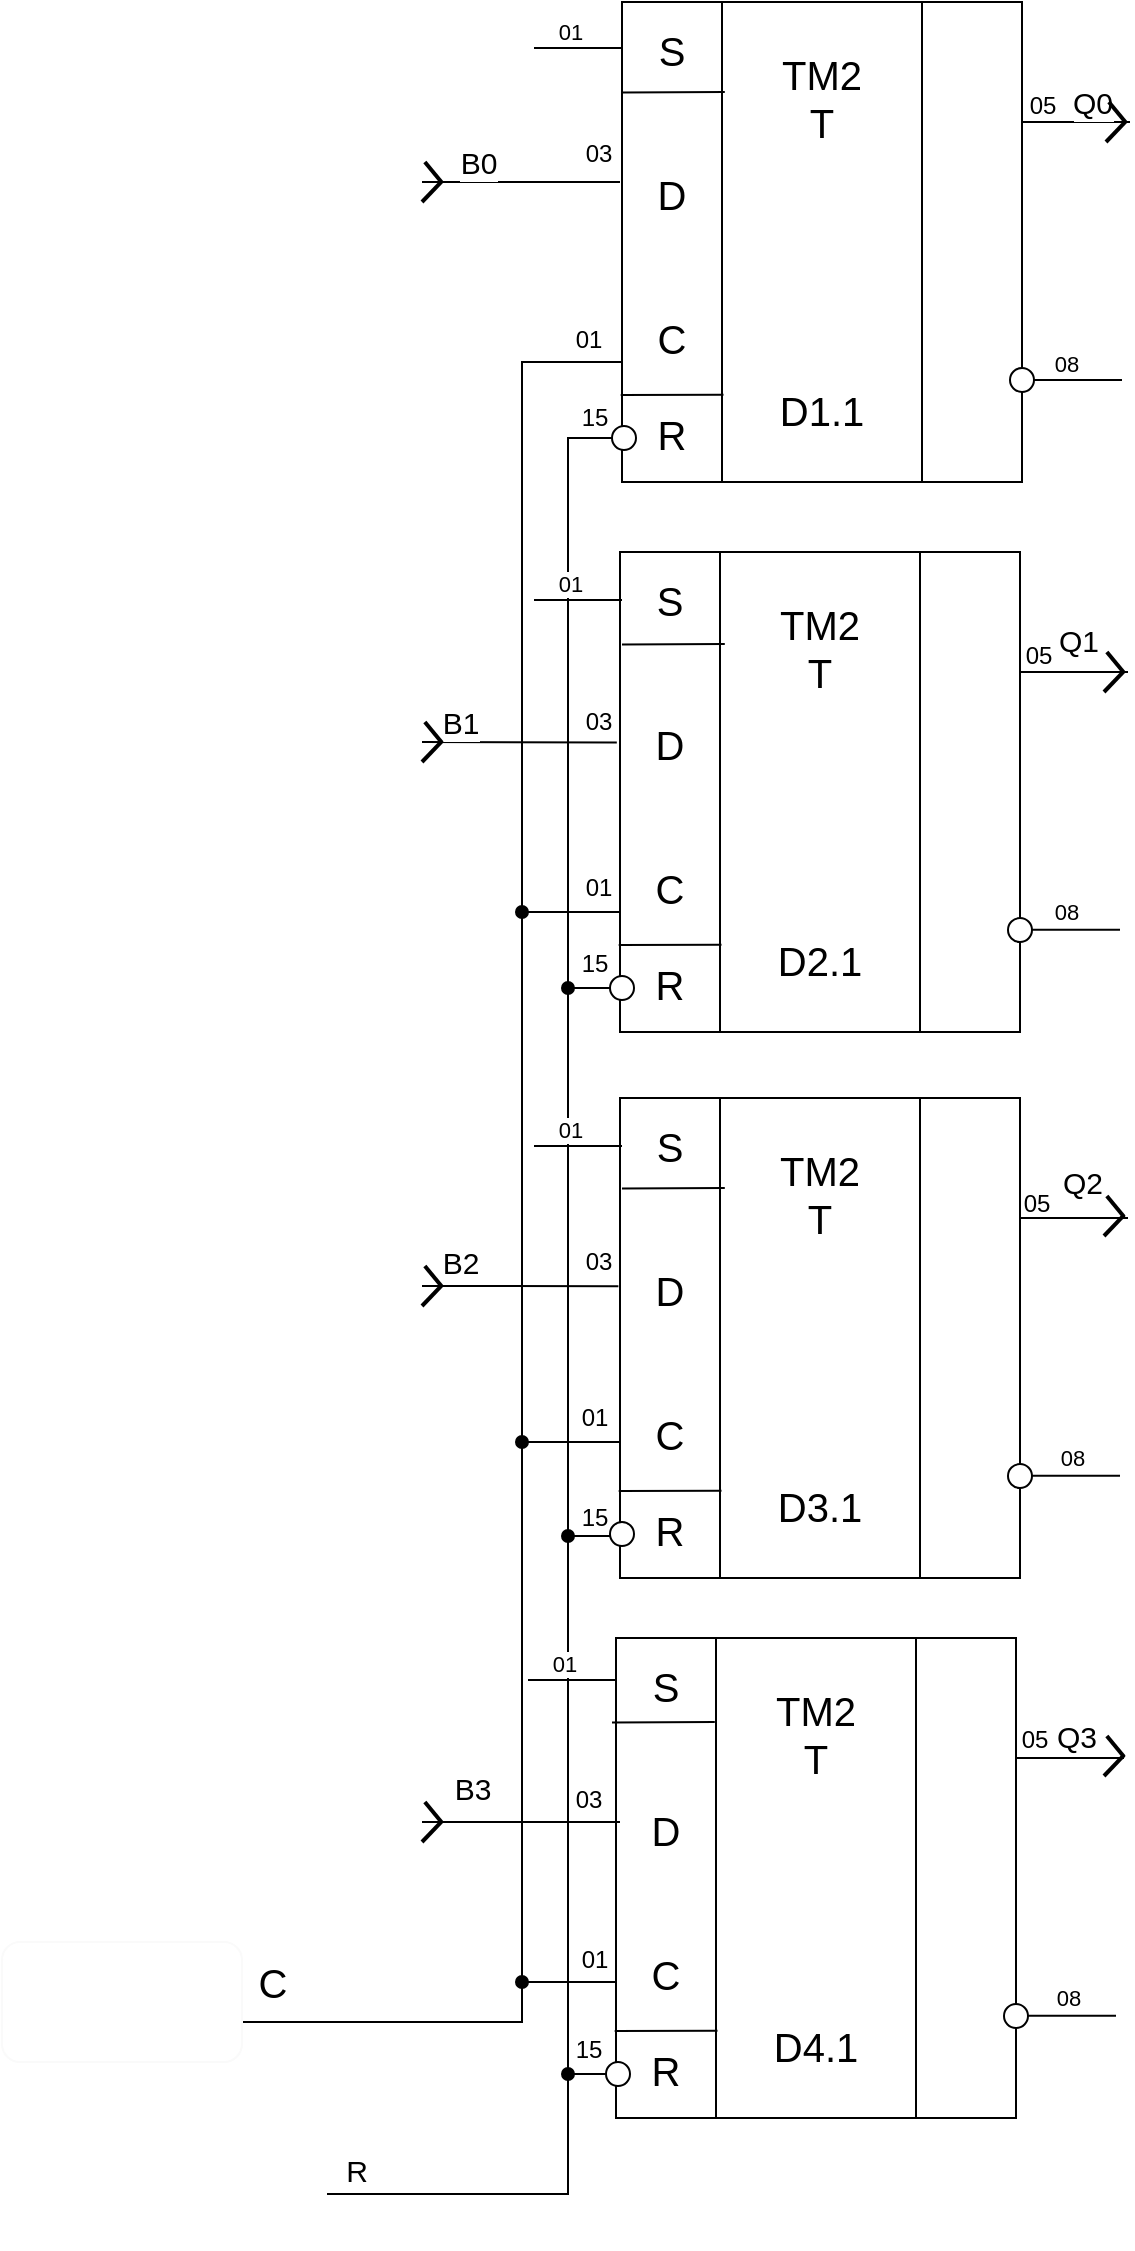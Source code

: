 <mxfile version="14.7.3" type="device"><diagram id="bVEpeZsiaP_X1Ma1_0GP" name="Page-1"><mxGraphModel dx="1420" dy="329" grid="0" gridSize="10" guides="1" tooltips="1" connect="1" arrows="1" fold="1" page="1" pageScale="1" pageWidth="827" pageHeight="1169" math="0" shadow="0"><root><mxCell id="0"/><mxCell id="1" parent="0"/><mxCell id="5Aa9Byn-XIx-LJZcu37T-8" value="" style="group" parent="1" vertex="1" connectable="0"><mxGeometry x="235" y="120" width="259" height="240" as="geometry"/></mxCell><mxCell id="5Aa9Byn-XIx-LJZcu37T-1" value="&lt;font style=&quot;font-size: 20px&quot;&gt;TM2&lt;br&gt;T&lt;br&gt;&lt;br&gt;&lt;br&gt;&lt;br&gt;&lt;br&gt;&lt;br&gt;D1.1&lt;br&gt;&lt;/font&gt;" style="rounded=0;whiteSpace=wrap;html=1;" parent="5Aa9Byn-XIx-LJZcu37T-8" vertex="1"><mxGeometry x="5" width="200" height="240" as="geometry"/></mxCell><mxCell id="5Aa9Byn-XIx-LJZcu37T-2" value="&lt;font style=&quot;font-size: 20px&quot;&gt;S&lt;br&gt;&lt;br&gt;&lt;br&gt;D&lt;br&gt;&lt;br&gt;&lt;br&gt;C&lt;br&gt;&lt;br&gt;R&lt;/font&gt;" style="rounded=0;whiteSpace=wrap;html=1;" parent="5Aa9Byn-XIx-LJZcu37T-8" vertex="1"><mxGeometry x="5" width="50" height="240" as="geometry"/></mxCell><mxCell id="5Aa9Byn-XIx-LJZcu37T-3" value="" style="rounded=0;whiteSpace=wrap;html=1;" parent="5Aa9Byn-XIx-LJZcu37T-8" vertex="1"><mxGeometry x="155" width="50" height="240" as="geometry"/></mxCell><mxCell id="5Aa9Byn-XIx-LJZcu37T-4" value="" style="ellipse;whiteSpace=wrap;html=1;" parent="5Aa9Byn-XIx-LJZcu37T-8" vertex="1"><mxGeometry x="199" y="183" width="12" height="12" as="geometry"/></mxCell><mxCell id="5Aa9Byn-XIx-LJZcu37T-5" value="" style="endArrow=none;html=1;exitX=1;exitY=0.25;exitDx=0;exitDy=0;" parent="5Aa9Byn-XIx-LJZcu37T-8" source="5Aa9Byn-XIx-LJZcu37T-3" edge="1"><mxGeometry width="50" height="50" relative="1" as="geometry"><mxPoint x="126" y="138" as="sourcePoint"/><mxPoint x="259" y="60" as="targetPoint"/></mxGeometry></mxCell><mxCell id="5Aa9Byn-XIx-LJZcu37T-44" value="&lt;font style=&quot;font-size: 15px&quot;&gt;Q0&lt;/font&gt;" style="edgeLabel;html=1;align=center;verticalAlign=middle;resizable=0;points=[];" parent="5Aa9Byn-XIx-LJZcu37T-5" vertex="1" connectable="0"><mxGeometry x="0.274" relative="1" as="geometry"><mxPoint y="-10" as="offset"/></mxGeometry></mxCell><mxCell id="5Aa9Byn-XIx-LJZcu37T-6" value="" style="endArrow=none;html=1;exitX=-0.013;exitY=0.819;exitDx=0;exitDy=0;exitPerimeter=0;entryX=1.015;entryY=0.818;entryDx=0;entryDy=0;entryPerimeter=0;" parent="5Aa9Byn-XIx-LJZcu37T-8" source="5Aa9Byn-XIx-LJZcu37T-2" target="5Aa9Byn-XIx-LJZcu37T-2" edge="1"><mxGeometry width="50" height="50" relative="1" as="geometry"><mxPoint x="127" y="139" as="sourcePoint"/><mxPoint x="177" y="89" as="targetPoint"/></mxGeometry></mxCell><mxCell id="5Aa9Byn-XIx-LJZcu37T-7" value="" style="ellipse;whiteSpace=wrap;html=1;" parent="5Aa9Byn-XIx-LJZcu37T-8" vertex="1"><mxGeometry y="212" width="12" height="12" as="geometry"/></mxCell><mxCell id="5Aa9Byn-XIx-LJZcu37T-84" value="05" style="text;html=1;align=center;verticalAlign=middle;resizable=0;points=[];autosize=1;strokeColor=none;" parent="5Aa9Byn-XIx-LJZcu37T-8" vertex="1"><mxGeometry x="203" y="43" width="24" height="18" as="geometry"/></mxCell><mxCell id="5Aa9Byn-XIx-LJZcu37T-9" value="" style="group" parent="1" vertex="1" connectable="0"><mxGeometry x="234" y="395" width="259" height="240" as="geometry"/></mxCell><mxCell id="5Aa9Byn-XIx-LJZcu37T-10" value="&lt;font style=&quot;font-size: 20px&quot;&gt;TM2&lt;br&gt;T&lt;br&gt;&lt;br&gt;&lt;br&gt;&lt;br&gt;&lt;br&gt;&lt;br&gt;D2.1&lt;br&gt;&lt;/font&gt;" style="rounded=0;whiteSpace=wrap;html=1;" parent="5Aa9Byn-XIx-LJZcu37T-9" vertex="1"><mxGeometry x="5" width="200" height="240" as="geometry"/></mxCell><mxCell id="5Aa9Byn-XIx-LJZcu37T-11" value="&lt;font style=&quot;font-size: 20px&quot;&gt;S&lt;br&gt;&lt;br&gt;&lt;br&gt;D&lt;br&gt;&lt;br&gt;&lt;br&gt;C&lt;br&gt;&lt;br&gt;R&lt;/font&gt;" style="rounded=0;whiteSpace=wrap;html=1;" parent="5Aa9Byn-XIx-LJZcu37T-9" vertex="1"><mxGeometry x="5" width="50" height="240" as="geometry"/></mxCell><mxCell id="5Aa9Byn-XIx-LJZcu37T-12" value="" style="rounded=0;whiteSpace=wrap;html=1;" parent="5Aa9Byn-XIx-LJZcu37T-9" vertex="1"><mxGeometry x="155" width="50" height="240" as="geometry"/></mxCell><mxCell id="5Aa9Byn-XIx-LJZcu37T-13" value="" style="ellipse;whiteSpace=wrap;html=1;" parent="5Aa9Byn-XIx-LJZcu37T-9" vertex="1"><mxGeometry x="199" y="183" width="12" height="12" as="geometry"/></mxCell><mxCell id="5Aa9Byn-XIx-LJZcu37T-14" value="" style="endArrow=none;html=1;exitX=1;exitY=0.25;exitDx=0;exitDy=0;" parent="5Aa9Byn-XIx-LJZcu37T-9" source="5Aa9Byn-XIx-LJZcu37T-12" edge="1"><mxGeometry width="50" height="50" relative="1" as="geometry"><mxPoint x="126" y="138" as="sourcePoint"/><mxPoint x="259" y="60" as="targetPoint"/></mxGeometry></mxCell><mxCell id="5Aa9Byn-XIx-LJZcu37T-15" value="" style="endArrow=none;html=1;exitX=-0.013;exitY=0.819;exitDx=0;exitDy=0;exitPerimeter=0;entryX=1.015;entryY=0.818;entryDx=0;entryDy=0;entryPerimeter=0;" parent="5Aa9Byn-XIx-LJZcu37T-9" source="5Aa9Byn-XIx-LJZcu37T-11" target="5Aa9Byn-XIx-LJZcu37T-11" edge="1"><mxGeometry width="50" height="50" relative="1" as="geometry"><mxPoint x="127" y="139" as="sourcePoint"/><mxPoint x="177" y="89" as="targetPoint"/></mxGeometry></mxCell><mxCell id="5Aa9Byn-XIx-LJZcu37T-16" value="" style="ellipse;whiteSpace=wrap;html=1;" parent="5Aa9Byn-XIx-LJZcu37T-9" vertex="1"><mxGeometry y="212" width="12" height="12" as="geometry"/></mxCell><mxCell id="5Aa9Byn-XIx-LJZcu37T-41" value="" style="endArrow=none;html=1;exitX=1;exitY=0.5;exitDx=0;exitDy=0;" parent="5Aa9Byn-XIx-LJZcu37T-9" edge="1"><mxGeometry width="50" height="50" relative="1" as="geometry"><mxPoint x="211.0" y="188.88" as="sourcePoint"/><mxPoint x="255" y="188.88" as="targetPoint"/></mxGeometry></mxCell><mxCell id="JxNqtLJfRkIK1L_P9ZvI-26" value="08" style="edgeLabel;html=1;align=center;verticalAlign=middle;resizable=0;points=[];" vertex="1" connectable="0" parent="5Aa9Byn-XIx-LJZcu37T-41"><mxGeometry x="-0.182" y="-1" relative="1" as="geometry"><mxPoint x="-1" y="-10" as="offset"/></mxGeometry></mxCell><mxCell id="5Aa9Byn-XIx-LJZcu37T-45" value="&lt;font style=&quot;font-size: 15px&quot;&gt;Q1&lt;/font&gt;" style="edgeLabel;html=1;align=center;verticalAlign=middle;resizable=0;points=[];" parent="5Aa9Byn-XIx-LJZcu37T-9" vertex="1" connectable="0"><mxGeometry x="245.996" y="45" as="geometry"><mxPoint x="-12" y="-1" as="offset"/></mxGeometry></mxCell><mxCell id="5Aa9Byn-XIx-LJZcu37T-85" value="05" style="text;html=1;align=center;verticalAlign=middle;resizable=0;points=[];autosize=1;strokeColor=none;" parent="5Aa9Byn-XIx-LJZcu37T-9" vertex="1"><mxGeometry x="202" y="43" width="24" height="18" as="geometry"/></mxCell><mxCell id="5Aa9Byn-XIx-LJZcu37T-17" value="" style="group" parent="1" vertex="1" connectable="0"><mxGeometry x="234" y="668" width="259" height="240" as="geometry"/></mxCell><mxCell id="5Aa9Byn-XIx-LJZcu37T-18" value="&lt;font style=&quot;font-size: 20px&quot;&gt;TM2&lt;br&gt;T&lt;br&gt;&lt;br&gt;&lt;br&gt;&lt;br&gt;&lt;br&gt;&lt;br&gt;D3.1&lt;br&gt;&lt;/font&gt;" style="rounded=0;whiteSpace=wrap;html=1;" parent="5Aa9Byn-XIx-LJZcu37T-17" vertex="1"><mxGeometry x="5" width="200" height="240" as="geometry"/></mxCell><mxCell id="5Aa9Byn-XIx-LJZcu37T-19" value="&lt;font style=&quot;font-size: 20px&quot;&gt;S&lt;br&gt;&lt;br&gt;&lt;br&gt;D&lt;br&gt;&lt;br&gt;&lt;br&gt;C&lt;br&gt;&lt;br&gt;R&lt;/font&gt;" style="rounded=0;whiteSpace=wrap;html=1;" parent="5Aa9Byn-XIx-LJZcu37T-17" vertex="1"><mxGeometry x="5" width="50" height="240" as="geometry"/></mxCell><mxCell id="5Aa9Byn-XIx-LJZcu37T-20" value="" style="rounded=0;whiteSpace=wrap;html=1;" parent="5Aa9Byn-XIx-LJZcu37T-17" vertex="1"><mxGeometry x="155" width="50" height="240" as="geometry"/></mxCell><mxCell id="5Aa9Byn-XIx-LJZcu37T-21" value="" style="ellipse;whiteSpace=wrap;html=1;" parent="5Aa9Byn-XIx-LJZcu37T-17" vertex="1"><mxGeometry x="199" y="183" width="12" height="12" as="geometry"/></mxCell><mxCell id="5Aa9Byn-XIx-LJZcu37T-22" value="" style="endArrow=none;html=1;exitX=1;exitY=0.25;exitDx=0;exitDy=0;" parent="5Aa9Byn-XIx-LJZcu37T-17" source="5Aa9Byn-XIx-LJZcu37T-20" edge="1"><mxGeometry width="50" height="50" relative="1" as="geometry"><mxPoint x="126" y="138" as="sourcePoint"/><mxPoint x="259" y="60" as="targetPoint"/></mxGeometry></mxCell><mxCell id="5Aa9Byn-XIx-LJZcu37T-23" value="" style="endArrow=none;html=1;exitX=-0.013;exitY=0.819;exitDx=0;exitDy=0;exitPerimeter=0;entryX=1.015;entryY=0.818;entryDx=0;entryDy=0;entryPerimeter=0;" parent="5Aa9Byn-XIx-LJZcu37T-17" source="5Aa9Byn-XIx-LJZcu37T-19" target="5Aa9Byn-XIx-LJZcu37T-19" edge="1"><mxGeometry width="50" height="50" relative="1" as="geometry"><mxPoint x="127" y="139" as="sourcePoint"/><mxPoint x="177" y="89" as="targetPoint"/></mxGeometry></mxCell><mxCell id="5Aa9Byn-XIx-LJZcu37T-24" value="" style="ellipse;whiteSpace=wrap;html=1;" parent="5Aa9Byn-XIx-LJZcu37T-17" vertex="1"><mxGeometry y="212" width="12" height="12" as="geometry"/></mxCell><mxCell id="5Aa9Byn-XIx-LJZcu37T-42" value="" style="endArrow=none;html=1;exitX=1;exitY=0.5;exitDx=0;exitDy=0;" parent="5Aa9Byn-XIx-LJZcu37T-17" edge="1"><mxGeometry width="50" height="50" relative="1" as="geometry"><mxPoint x="211.0" y="188.88" as="sourcePoint"/><mxPoint x="255" y="188.88" as="targetPoint"/></mxGeometry></mxCell><mxCell id="JxNqtLJfRkIK1L_P9ZvI-27" value="08" style="edgeLabel;html=1;align=center;verticalAlign=middle;resizable=0;points=[];" vertex="1" connectable="0" parent="5Aa9Byn-XIx-LJZcu37T-42"><mxGeometry x="-0.139" y="-2" relative="1" as="geometry"><mxPoint x="1" y="-11" as="offset"/></mxGeometry></mxCell><mxCell id="5Aa9Byn-XIx-LJZcu37T-46" value="&lt;font style=&quot;font-size: 15px&quot;&gt;Q2&lt;/font&gt;" style="edgeLabel;html=1;align=center;verticalAlign=middle;resizable=0;points=[];" parent="5Aa9Byn-XIx-LJZcu37T-17" vertex="1" connectable="0"><mxGeometry x="235.996" y="42" as="geometry"/></mxCell><mxCell id="5Aa9Byn-XIx-LJZcu37T-86" value="05" style="text;html=1;align=center;verticalAlign=middle;resizable=0;points=[];autosize=1;strokeColor=none;" parent="5Aa9Byn-XIx-LJZcu37T-17" vertex="1"><mxGeometry x="201" y="44" width="24" height="18" as="geometry"/></mxCell><mxCell id="5Aa9Byn-XIx-LJZcu37T-25" value="" style="group" parent="1" vertex="1" connectable="0"><mxGeometry x="232" y="938" width="259" height="240" as="geometry"/></mxCell><mxCell id="5Aa9Byn-XIx-LJZcu37T-26" value="&lt;font style=&quot;font-size: 20px&quot;&gt;TM2&lt;br&gt;T&lt;br&gt;&lt;br&gt;&lt;br&gt;&lt;br&gt;&lt;br&gt;&lt;br&gt;D4.1&lt;br&gt;&lt;/font&gt;" style="rounded=0;whiteSpace=wrap;html=1;" parent="5Aa9Byn-XIx-LJZcu37T-25" vertex="1"><mxGeometry x="5" width="200" height="240" as="geometry"/></mxCell><mxCell id="5Aa9Byn-XIx-LJZcu37T-27" value="&lt;font style=&quot;font-size: 20px&quot;&gt;S&lt;br&gt;&lt;br&gt;&lt;br&gt;D&lt;br&gt;&lt;br&gt;&lt;br&gt;C&lt;br&gt;&lt;br&gt;R&lt;/font&gt;" style="rounded=0;whiteSpace=wrap;html=1;" parent="5Aa9Byn-XIx-LJZcu37T-25" vertex="1"><mxGeometry x="5" width="50" height="240" as="geometry"/></mxCell><mxCell id="5Aa9Byn-XIx-LJZcu37T-28" value="" style="rounded=0;whiteSpace=wrap;html=1;" parent="5Aa9Byn-XIx-LJZcu37T-25" vertex="1"><mxGeometry x="155" width="50" height="240" as="geometry"/></mxCell><mxCell id="5Aa9Byn-XIx-LJZcu37T-29" value="" style="ellipse;whiteSpace=wrap;html=1;" parent="5Aa9Byn-XIx-LJZcu37T-25" vertex="1"><mxGeometry x="199" y="183" width="12" height="12" as="geometry"/></mxCell><mxCell id="5Aa9Byn-XIx-LJZcu37T-30" value="" style="endArrow=none;html=1;exitX=1;exitY=0.25;exitDx=0;exitDy=0;" parent="5Aa9Byn-XIx-LJZcu37T-25" source="5Aa9Byn-XIx-LJZcu37T-28" edge="1"><mxGeometry width="50" height="50" relative="1" as="geometry"><mxPoint x="126" y="138" as="sourcePoint"/><mxPoint x="259" y="60" as="targetPoint"/></mxGeometry></mxCell><mxCell id="5Aa9Byn-XIx-LJZcu37T-31" value="" style="endArrow=none;html=1;exitX=-0.013;exitY=0.819;exitDx=0;exitDy=0;exitPerimeter=0;entryX=1.015;entryY=0.818;entryDx=0;entryDy=0;entryPerimeter=0;" parent="5Aa9Byn-XIx-LJZcu37T-25" source="5Aa9Byn-XIx-LJZcu37T-27" target="5Aa9Byn-XIx-LJZcu37T-27" edge="1"><mxGeometry width="50" height="50" relative="1" as="geometry"><mxPoint x="127" y="139" as="sourcePoint"/><mxPoint x="177" y="89" as="targetPoint"/></mxGeometry></mxCell><mxCell id="5Aa9Byn-XIx-LJZcu37T-32" value="" style="ellipse;whiteSpace=wrap;html=1;" parent="5Aa9Byn-XIx-LJZcu37T-25" vertex="1"><mxGeometry y="212" width="12" height="12" as="geometry"/></mxCell><mxCell id="5Aa9Byn-XIx-LJZcu37T-43" value="" style="endArrow=none;html=1;exitX=1;exitY=0.5;exitDx=0;exitDy=0;" parent="5Aa9Byn-XIx-LJZcu37T-25" edge="1"><mxGeometry width="50" height="50" relative="1" as="geometry"><mxPoint x="211.0" y="188.88" as="sourcePoint"/><mxPoint x="255" y="188.88" as="targetPoint"/></mxGeometry></mxCell><mxCell id="JxNqtLJfRkIK1L_P9ZvI-28" value="08" style="edgeLabel;html=1;align=center;verticalAlign=middle;resizable=0;points=[];" vertex="1" connectable="0" parent="5Aa9Byn-XIx-LJZcu37T-43"><mxGeometry x="-0.162" relative="1" as="geometry"><mxPoint x="1" y="-9" as="offset"/></mxGeometry></mxCell><mxCell id="5Aa9Byn-XIx-LJZcu37T-47" value="&lt;font style=&quot;font-size: 15px&quot;&gt;Q3&lt;/font&gt;" style="edgeLabel;html=1;align=center;verticalAlign=middle;resizable=0;points=[];" parent="5Aa9Byn-XIx-LJZcu37T-25" vertex="1" connectable="0"><mxGeometry x="257.996" y="-218" as="geometry"><mxPoint x="-23" y="267" as="offset"/></mxGeometry></mxCell><mxCell id="5Aa9Byn-XIx-LJZcu37T-50" value="" style="endArrow=none;html=1;entryX=0;entryY=0.75;entryDx=0;entryDy=0;" parent="5Aa9Byn-XIx-LJZcu37T-25" edge="1"><mxGeometry width="50" height="50" relative="1" as="geometry"><mxPoint x="-44" y="172" as="sourcePoint"/><mxPoint x="5.0" y="172" as="targetPoint"/></mxGeometry></mxCell><mxCell id="5Aa9Byn-XIx-LJZcu37T-87" value="05" style="text;html=1;align=center;verticalAlign=middle;resizable=0;points=[];autosize=1;strokeColor=none;" parent="5Aa9Byn-XIx-LJZcu37T-25" vertex="1"><mxGeometry x="202" y="42" width="24" height="18" as="geometry"/></mxCell><mxCell id="5Aa9Byn-XIx-LJZcu37T-33" value="" style="endArrow=none;html=1;" parent="1" edge="1"><mxGeometry width="50" height="50" relative="1" as="geometry"><mxPoint x="140" y="210" as="sourcePoint"/><mxPoint x="239" y="210" as="targetPoint"/></mxGeometry></mxCell><mxCell id="5Aa9Byn-XIx-LJZcu37T-58" value="&lt;font style=&quot;font-size: 15px&quot;&gt;B0&lt;/font&gt;" style="edgeLabel;html=1;align=center;verticalAlign=middle;resizable=0;points=[];" parent="5Aa9Byn-XIx-LJZcu37T-33" vertex="1" connectable="0"><mxGeometry x="-0.404" relative="1" as="geometry"><mxPoint x="-2" y="-10" as="offset"/></mxGeometry></mxCell><mxCell id="5Aa9Byn-XIx-LJZcu37T-34" value="" style="endArrow=none;html=1;entryX=-0.032;entryY=0.397;entryDx=0;entryDy=0;entryPerimeter=0;" parent="1" edge="1" target="5Aa9Byn-XIx-LJZcu37T-11"><mxGeometry width="50" height="50" relative="1" as="geometry"><mxPoint x="140" y="490" as="sourcePoint"/><mxPoint x="239" y="440.44" as="targetPoint"/></mxGeometry></mxCell><mxCell id="5Aa9Byn-XIx-LJZcu37T-35" value="" style="endArrow=none;html=1;entryX=-0.016;entryY=0.392;entryDx=0;entryDy=0;entryPerimeter=0;" parent="1" edge="1" target="5Aa9Byn-XIx-LJZcu37T-19"><mxGeometry width="50" height="50" relative="1" as="geometry"><mxPoint x="140" y="762" as="sourcePoint"/><mxPoint x="239" y="710.44" as="targetPoint"/></mxGeometry></mxCell><mxCell id="5Aa9Byn-XIx-LJZcu37T-36" value="" style="endArrow=none;html=1;" parent="1" edge="1"><mxGeometry width="50" height="50" relative="1" as="geometry"><mxPoint x="140" y="1030" as="sourcePoint"/><mxPoint x="239" y="1030" as="targetPoint"/></mxGeometry></mxCell><mxCell id="5Aa9Byn-XIx-LJZcu37T-37" style="edgeStyle=orthogonalEdgeStyle;rounded=0;orthogonalLoop=1;jettySize=auto;html=1;exitX=0;exitY=0.75;exitDx=0;exitDy=0;" parent="1" source="5Aa9Byn-XIx-LJZcu37T-2" edge="1"><mxGeometry relative="1" as="geometry"><mxPoint x="40" y="1130" as="targetPoint"/><Array as="points"><mxPoint x="190" y="300"/></Array></mxGeometry></mxCell><mxCell id="5Aa9Byn-XIx-LJZcu37T-38" value="" style="rounded=1;whiteSpace=wrap;html=1;strokeColor=#FAFAFA;" parent="1" vertex="1"><mxGeometry x="-70" y="1090" width="120" height="60" as="geometry"/></mxCell><mxCell id="5Aa9Byn-XIx-LJZcu37T-39" value="&lt;font style=&quot;font-size: 20px&quot;&gt;C&lt;/font&gt;" style="text;html=1;align=center;verticalAlign=middle;resizable=0;points=[];autosize=1;strokeColor=none;" parent="1" vertex="1"><mxGeometry x="50" y="1100" width="30" height="20" as="geometry"/></mxCell><mxCell id="5Aa9Byn-XIx-LJZcu37T-40" value="" style="endArrow=none;html=1;exitX=1;exitY=0.5;exitDx=0;exitDy=0;" parent="1" source="5Aa9Byn-XIx-LJZcu37T-4" edge="1"><mxGeometry width="50" height="50" relative="1" as="geometry"><mxPoint x="460" y="330" as="sourcePoint"/><mxPoint x="490" y="309" as="targetPoint"/></mxGeometry></mxCell><mxCell id="JxNqtLJfRkIK1L_P9ZvI-25" value="08" style="edgeLabel;html=1;align=center;verticalAlign=middle;resizable=0;points=[];" vertex="1" connectable="0" parent="5Aa9Byn-XIx-LJZcu37T-40"><mxGeometry x="-0.465" relative="1" as="geometry"><mxPoint x="4" y="-8" as="offset"/></mxGeometry></mxCell><mxCell id="5Aa9Byn-XIx-LJZcu37T-48" value="" style="endArrow=none;html=1;entryX=0;entryY=0.75;entryDx=0;entryDy=0;startArrow=none;" parent="1" source="5Aa9Byn-XIx-LJZcu37T-56" target="5Aa9Byn-XIx-LJZcu37T-11" edge="1"><mxGeometry width="50" height="50" relative="1" as="geometry"><mxPoint x="190" y="575" as="sourcePoint"/><mxPoint x="390" y="600" as="targetPoint"/></mxGeometry></mxCell><mxCell id="5Aa9Byn-XIx-LJZcu37T-49" value="" style="endArrow=none;html=1;entryX=0;entryY=0.75;entryDx=0;entryDy=0;startArrow=none;" parent="1" source="5Aa9Byn-XIx-LJZcu37T-54" edge="1"><mxGeometry width="50" height="50" relative="1" as="geometry"><mxPoint x="190" y="840.0" as="sourcePoint"/><mxPoint x="239.0" y="840.0" as="targetPoint"/></mxGeometry></mxCell><mxCell id="5Aa9Byn-XIx-LJZcu37T-51" value="" style="ellipse;whiteSpace=wrap;html=1;fillColor=#000000;" parent="1" vertex="1"><mxGeometry x="187" y="1107" width="6" height="6" as="geometry"/></mxCell><mxCell id="5Aa9Byn-XIx-LJZcu37T-54" value="" style="ellipse;whiteSpace=wrap;html=1;fillColor=#000000;" parent="1" vertex="1"><mxGeometry x="187" y="837" width="6" height="6" as="geometry"/></mxCell><mxCell id="5Aa9Byn-XIx-LJZcu37T-55" value="" style="endArrow=none;html=1;entryX=0;entryY=0.75;entryDx=0;entryDy=0;" parent="1" target="5Aa9Byn-XIx-LJZcu37T-54" edge="1"><mxGeometry width="50" height="50" relative="1" as="geometry"><mxPoint x="190" y="840.0" as="sourcePoint"/><mxPoint x="239.0" y="840.0" as="targetPoint"/></mxGeometry></mxCell><mxCell id="5Aa9Byn-XIx-LJZcu37T-56" value="" style="ellipse;whiteSpace=wrap;html=1;fillColor=#000000;" parent="1" vertex="1"><mxGeometry x="187" y="572" width="6" height="6" as="geometry"/></mxCell><mxCell id="5Aa9Byn-XIx-LJZcu37T-57" value="" style="endArrow=none;html=1;entryX=0;entryY=0.75;entryDx=0;entryDy=0;" parent="1" target="5Aa9Byn-XIx-LJZcu37T-56" edge="1"><mxGeometry width="50" height="50" relative="1" as="geometry"><mxPoint x="190" y="575" as="sourcePoint"/><mxPoint x="239.0" y="575" as="targetPoint"/></mxGeometry></mxCell><mxCell id="5Aa9Byn-XIx-LJZcu37T-59" value="&lt;font style=&quot;font-size: 15px&quot;&gt;B1&lt;/font&gt;" style="edgeLabel;html=1;align=center;verticalAlign=middle;resizable=0;points=[];" parent="1" vertex="1" connectable="0"><mxGeometry x="159.004" y="480.002" as="geometry"/></mxCell><mxCell id="5Aa9Byn-XIx-LJZcu37T-60" value="&lt;font style=&quot;font-size: 15px&quot;&gt;B2&lt;/font&gt;" style="edgeLabel;html=1;align=center;verticalAlign=middle;resizable=0;points=[];" parent="1" vertex="1" connectable="0"><mxGeometry x="159.004" y="750.002" as="geometry"/></mxCell><mxCell id="5Aa9Byn-XIx-LJZcu37T-61" value="&lt;font style=&quot;font-size: 15px&quot;&gt;B3&lt;/font&gt;" style="edgeLabel;html=1;align=center;verticalAlign=middle;resizable=0;points=[];" parent="1" vertex="1" connectable="0"><mxGeometry x="210.004" y="240.002" as="geometry"><mxPoint x="-45" y="773" as="offset"/></mxGeometry></mxCell><mxCell id="5Aa9Byn-XIx-LJZcu37T-62" style="edgeStyle=orthogonalEdgeStyle;rounded=0;orthogonalLoop=1;jettySize=auto;html=1;exitX=0;exitY=0.5;exitDx=0;exitDy=0;" parent="1" source="5Aa9Byn-XIx-LJZcu37T-7" edge="1"><mxGeometry relative="1" as="geometry"><mxPoint x="83" y="1216" as="targetPoint"/><Array as="points"><mxPoint x="213" y="338"/></Array></mxGeometry></mxCell><mxCell id="5Aa9Byn-XIx-LJZcu37T-64" value="&lt;font style=&quot;font-size: 15px&quot;&gt;R&lt;/font&gt;" style="edgeLabel;html=1;align=center;verticalAlign=middle;resizable=0;points=[];" parent="5Aa9Byn-XIx-LJZcu37T-62" vertex="1" connectable="0"><mxGeometry x="0.941" y="1" relative="1" as="geometry"><mxPoint x="-7" y="-13" as="offset"/></mxGeometry></mxCell><mxCell id="5Aa9Byn-XIx-LJZcu37T-63" value="" style="rounded=0;whiteSpace=wrap;html=1;fillColor=#FFFFFF;strokeColor=#FFFFFF;" parent="1" vertex="1"><mxGeometry x="-28" y="1183" width="120" height="60" as="geometry"/></mxCell><mxCell id="5Aa9Byn-XIx-LJZcu37T-65" value="" style="endArrow=none;html=1;entryX=0;entryY=0.5;entryDx=0;entryDy=0;startArrow=none;" parent="1" source="5Aa9Byn-XIx-LJZcu37T-70" target="5Aa9Byn-XIx-LJZcu37T-32" edge="1"><mxGeometry width="50" height="50" relative="1" as="geometry"><mxPoint x="213" y="1156" as="sourcePoint"/><mxPoint x="221" y="1074" as="targetPoint"/></mxGeometry></mxCell><mxCell id="5Aa9Byn-XIx-LJZcu37T-66" value="" style="endArrow=none;html=1;entryX=0;entryY=0.5;entryDx=0;entryDy=0;" parent="1" edge="1"><mxGeometry width="50" height="50" relative="1" as="geometry"><mxPoint x="215" y="887" as="sourcePoint"/><mxPoint x="234" y="887" as="targetPoint"/></mxGeometry></mxCell><mxCell id="5Aa9Byn-XIx-LJZcu37T-67" value="" style="endArrow=none;html=1;entryX=0;entryY=0.5;entryDx=0;entryDy=0;" parent="1" edge="1"><mxGeometry width="50" height="50" relative="1" as="geometry"><mxPoint x="215" y="613" as="sourcePoint"/><mxPoint x="234" y="613" as="targetPoint"/></mxGeometry></mxCell><mxCell id="5Aa9Byn-XIx-LJZcu37T-68" value="" style="ellipse;whiteSpace=wrap;html=1;fillColor=#000000;" parent="1" vertex="1"><mxGeometry x="210" y="610" width="6" height="6" as="geometry"/></mxCell><mxCell id="5Aa9Byn-XIx-LJZcu37T-69" value="" style="ellipse;whiteSpace=wrap;html=1;fillColor=#000000;" parent="1" vertex="1"><mxGeometry x="210" y="884" width="6" height="6" as="geometry"/></mxCell><mxCell id="5Aa9Byn-XIx-LJZcu37T-70" value="" style="ellipse;whiteSpace=wrap;html=1;fillColor=#000000;" parent="1" vertex="1"><mxGeometry x="210" y="1153" width="6" height="6" as="geometry"/></mxCell><mxCell id="5Aa9Byn-XIx-LJZcu37T-71" value="" style="endArrow=none;html=1;entryX=0;entryY=0.5;entryDx=0;entryDy=0;" parent="1" target="5Aa9Byn-XIx-LJZcu37T-70" edge="1"><mxGeometry width="50" height="50" relative="1" as="geometry"><mxPoint x="213" y="1156" as="sourcePoint"/><mxPoint x="232.0" y="1156" as="targetPoint"/></mxGeometry></mxCell><mxCell id="5Aa9Byn-XIx-LJZcu37T-72" value="01" style="text;html=1;align=center;verticalAlign=middle;resizable=0;points=[];autosize=1;strokeColor=none;" parent="1" vertex="1"><mxGeometry x="211" y="280" width="24" height="18" as="geometry"/></mxCell><mxCell id="5Aa9Byn-XIx-LJZcu37T-73" value="01" style="text;html=1;align=center;verticalAlign=middle;resizable=0;points=[];autosize=1;strokeColor=none;" parent="1" vertex="1"><mxGeometry x="216" y="554" width="24" height="18" as="geometry"/></mxCell><mxCell id="5Aa9Byn-XIx-LJZcu37T-74" value="01" style="text;html=1;align=center;verticalAlign=middle;resizable=0;points=[];autosize=1;strokeColor=none;" parent="1" vertex="1"><mxGeometry x="214" y="819" width="24" height="18" as="geometry"/></mxCell><mxCell id="5Aa9Byn-XIx-LJZcu37T-75" value="01" style="text;html=1;align=center;verticalAlign=middle;resizable=0;points=[];autosize=1;strokeColor=none;" parent="1" vertex="1"><mxGeometry x="214" y="1090" width="24" height="18" as="geometry"/></mxCell><mxCell id="5Aa9Byn-XIx-LJZcu37T-76" value="03" style="text;html=1;align=center;verticalAlign=middle;resizable=0;points=[];autosize=1;strokeColor=none;" parent="1" vertex="1"><mxGeometry x="216" y="187" width="24" height="18" as="geometry"/></mxCell><mxCell id="5Aa9Byn-XIx-LJZcu37T-77" value="03" style="text;html=1;align=center;verticalAlign=middle;resizable=0;points=[];autosize=1;strokeColor=none;" parent="1" vertex="1"><mxGeometry x="216" y="471" width="24" height="18" as="geometry"/></mxCell><mxCell id="5Aa9Byn-XIx-LJZcu37T-78" value="03" style="text;html=1;align=center;verticalAlign=middle;resizable=0;points=[];autosize=1;strokeColor=none;" parent="1" vertex="1"><mxGeometry x="216" y="741" width="24" height="18" as="geometry"/></mxCell><mxCell id="5Aa9Byn-XIx-LJZcu37T-79" value="03" style="text;html=1;align=center;verticalAlign=middle;resizable=0;points=[];autosize=1;strokeColor=none;" parent="1" vertex="1"><mxGeometry x="211" y="1010" width="24" height="18" as="geometry"/></mxCell><mxCell id="5Aa9Byn-XIx-LJZcu37T-80" value="15" style="text;html=1;align=center;verticalAlign=middle;resizable=0;points=[];autosize=1;strokeColor=none;" parent="1" vertex="1"><mxGeometry x="214" y="319" width="24" height="18" as="geometry"/></mxCell><mxCell id="5Aa9Byn-XIx-LJZcu37T-81" value="15" style="text;html=1;align=center;verticalAlign=middle;resizable=0;points=[];autosize=1;strokeColor=none;" parent="1" vertex="1"><mxGeometry x="214" y="592" width="24" height="18" as="geometry"/></mxCell><mxCell id="5Aa9Byn-XIx-LJZcu37T-82" value="15" style="text;html=1;align=center;verticalAlign=middle;resizable=0;points=[];autosize=1;strokeColor=none;" parent="1" vertex="1"><mxGeometry x="214" y="869" width="24" height="18" as="geometry"/></mxCell><mxCell id="5Aa9Byn-XIx-LJZcu37T-83" value="15" style="text;html=1;align=center;verticalAlign=middle;resizable=0;points=[];autosize=1;strokeColor=none;" parent="1" vertex="1"><mxGeometry x="211" y="1135" width="24" height="18" as="geometry"/></mxCell><mxCell id="JxNqtLJfRkIK1L_P9ZvI-3" value="" style="group;strokeWidth=4;" vertex="1" connectable="0" parent="1"><mxGeometry x="140" y="200" width="10" height="20" as="geometry"/></mxCell><mxCell id="JxNqtLJfRkIK1L_P9ZvI-1" value="" style="endArrow=none;html=1;strokeWidth=2;" edge="1" parent="JxNqtLJfRkIK1L_P9ZvI-3"><mxGeometry width="50" height="50" relative="1" as="geometry"><mxPoint y="20" as="sourcePoint"/><mxPoint x="10" y="9.6" as="targetPoint"/></mxGeometry></mxCell><mxCell id="JxNqtLJfRkIK1L_P9ZvI-2" value="" style="endArrow=none;html=1;strokeWidth=2;" edge="1" parent="JxNqtLJfRkIK1L_P9ZvI-3"><mxGeometry width="50" height="50" relative="1" as="geometry"><mxPoint x="1.429" as="sourcePoint"/><mxPoint x="10" y="10.4" as="targetPoint"/></mxGeometry></mxCell><mxCell id="JxNqtLJfRkIK1L_P9ZvI-4" value="" style="group;strokeWidth=4;" vertex="1" connectable="0" parent="1"><mxGeometry x="140" y="480" width="10" height="20" as="geometry"/></mxCell><mxCell id="JxNqtLJfRkIK1L_P9ZvI-5" value="" style="endArrow=none;html=1;strokeWidth=2;" edge="1" parent="JxNqtLJfRkIK1L_P9ZvI-4"><mxGeometry width="50" height="50" relative="1" as="geometry"><mxPoint y="20" as="sourcePoint"/><mxPoint x="10" y="9.6" as="targetPoint"/></mxGeometry></mxCell><mxCell id="JxNqtLJfRkIK1L_P9ZvI-6" value="" style="endArrow=none;html=1;strokeWidth=2;" edge="1" parent="JxNqtLJfRkIK1L_P9ZvI-4"><mxGeometry width="50" height="50" relative="1" as="geometry"><mxPoint x="1.429" as="sourcePoint"/><mxPoint x="10" y="10.4" as="targetPoint"/></mxGeometry></mxCell><mxCell id="JxNqtLJfRkIK1L_P9ZvI-7" value="" style="group;strokeWidth=4;" vertex="1" connectable="0" parent="1"><mxGeometry x="140" y="752" width="10" height="20" as="geometry"/></mxCell><mxCell id="JxNqtLJfRkIK1L_P9ZvI-8" value="" style="endArrow=none;html=1;strokeWidth=2;" edge="1" parent="JxNqtLJfRkIK1L_P9ZvI-7"><mxGeometry width="50" height="50" relative="1" as="geometry"><mxPoint y="20" as="sourcePoint"/><mxPoint x="10" y="9.6" as="targetPoint"/></mxGeometry></mxCell><mxCell id="JxNqtLJfRkIK1L_P9ZvI-9" value="" style="endArrow=none;html=1;strokeWidth=2;" edge="1" parent="JxNqtLJfRkIK1L_P9ZvI-7"><mxGeometry width="50" height="50" relative="1" as="geometry"><mxPoint x="1.429" as="sourcePoint"/><mxPoint x="10" y="10.4" as="targetPoint"/></mxGeometry></mxCell><mxCell id="JxNqtLJfRkIK1L_P9ZvI-10" value="" style="group;strokeWidth=4;" vertex="1" connectable="0" parent="1"><mxGeometry x="140" y="1020" width="10" height="20" as="geometry"/></mxCell><mxCell id="JxNqtLJfRkIK1L_P9ZvI-11" value="" style="endArrow=none;html=1;strokeWidth=2;" edge="1" parent="JxNqtLJfRkIK1L_P9ZvI-10"><mxGeometry width="50" height="50" relative="1" as="geometry"><mxPoint y="20" as="sourcePoint"/><mxPoint x="10" y="9.6" as="targetPoint"/></mxGeometry></mxCell><mxCell id="JxNqtLJfRkIK1L_P9ZvI-12" value="" style="endArrow=none;html=1;strokeWidth=2;" edge="1" parent="JxNqtLJfRkIK1L_P9ZvI-10"><mxGeometry width="50" height="50" relative="1" as="geometry"><mxPoint x="1.429" as="sourcePoint"/><mxPoint x="10" y="10.4" as="targetPoint"/></mxGeometry></mxCell><mxCell id="JxNqtLJfRkIK1L_P9ZvI-13" value="" style="endArrow=none;html=1;exitX=-0.013;exitY=0.819;exitDx=0;exitDy=0;exitPerimeter=0;entryX=1.015;entryY=0.818;entryDx=0;entryDy=0;entryPerimeter=0;" edge="1" parent="1"><mxGeometry width="50" height="50" relative="1" as="geometry"><mxPoint x="235.0" y="980.24" as="sourcePoint"/><mxPoint x="286.4" y="980.0" as="targetPoint"/></mxGeometry></mxCell><mxCell id="JxNqtLJfRkIK1L_P9ZvI-14" value="" style="endArrow=none;html=1;exitX=-0.013;exitY=0.819;exitDx=0;exitDy=0;exitPerimeter=0;entryX=1.015;entryY=0.818;entryDx=0;entryDy=0;entryPerimeter=0;" edge="1" parent="1"><mxGeometry width="50" height="50" relative="1" as="geometry"><mxPoint x="240.0" y="713.24" as="sourcePoint"/><mxPoint x="291.4" y="713.0" as="targetPoint"/></mxGeometry></mxCell><mxCell id="JxNqtLJfRkIK1L_P9ZvI-15" value="" style="endArrow=none;html=1;exitX=-0.013;exitY=0.819;exitDx=0;exitDy=0;exitPerimeter=0;entryX=1.015;entryY=0.818;entryDx=0;entryDy=0;entryPerimeter=0;" edge="1" parent="1"><mxGeometry width="50" height="50" relative="1" as="geometry"><mxPoint x="240" y="441.24" as="sourcePoint"/><mxPoint x="291.4" y="441.0" as="targetPoint"/></mxGeometry></mxCell><mxCell id="JxNqtLJfRkIK1L_P9ZvI-16" value="" style="endArrow=none;html=1;exitX=-0.013;exitY=0.819;exitDx=0;exitDy=0;exitPerimeter=0;entryX=1.015;entryY=0.818;entryDx=0;entryDy=0;entryPerimeter=0;" edge="1" parent="1"><mxGeometry width="50" height="50" relative="1" as="geometry"><mxPoint x="240" y="165.24" as="sourcePoint"/><mxPoint x="291.4" y="165.0" as="targetPoint"/></mxGeometry></mxCell><mxCell id="JxNqtLJfRkIK1L_P9ZvI-17" value="" style="endArrow=none;html=1;exitX=1;exitY=0.5;exitDx=0;exitDy=0;" edge="1" parent="1"><mxGeometry width="50" height="50" relative="1" as="geometry"><mxPoint x="196" y="143" as="sourcePoint"/><mxPoint x="240" y="143" as="targetPoint"/></mxGeometry></mxCell><mxCell id="JxNqtLJfRkIK1L_P9ZvI-18" value="01" style="edgeLabel;html=1;align=center;verticalAlign=middle;resizable=0;points=[];" vertex="1" connectable="0" parent="JxNqtLJfRkIK1L_P9ZvI-17"><mxGeometry x="-0.345" relative="1" as="geometry"><mxPoint x="3" y="-8" as="offset"/></mxGeometry></mxCell><mxCell id="JxNqtLJfRkIK1L_P9ZvI-19" value="" style="endArrow=none;html=1;exitX=1;exitY=0.5;exitDx=0;exitDy=0;" edge="1" parent="1"><mxGeometry width="50" height="50" relative="1" as="geometry"><mxPoint x="196" y="419" as="sourcePoint"/><mxPoint x="240" y="419" as="targetPoint"/></mxGeometry></mxCell><mxCell id="JxNqtLJfRkIK1L_P9ZvI-20" value="01" style="edgeLabel;html=1;align=center;verticalAlign=middle;resizable=0;points=[];" vertex="1" connectable="0" parent="JxNqtLJfRkIK1L_P9ZvI-19"><mxGeometry x="-0.345" relative="1" as="geometry"><mxPoint x="3" y="-8" as="offset"/></mxGeometry></mxCell><mxCell id="JxNqtLJfRkIK1L_P9ZvI-21" value="" style="endArrow=none;html=1;exitX=1;exitY=0.5;exitDx=0;exitDy=0;" edge="1" parent="1"><mxGeometry width="50" height="50" relative="1" as="geometry"><mxPoint x="196" y="692" as="sourcePoint"/><mxPoint x="240" y="692" as="targetPoint"/></mxGeometry></mxCell><mxCell id="JxNqtLJfRkIK1L_P9ZvI-22" value="01" style="edgeLabel;html=1;align=center;verticalAlign=middle;resizable=0;points=[];" vertex="1" connectable="0" parent="JxNqtLJfRkIK1L_P9ZvI-21"><mxGeometry x="-0.345" relative="1" as="geometry"><mxPoint x="3" y="-8" as="offset"/></mxGeometry></mxCell><mxCell id="JxNqtLJfRkIK1L_P9ZvI-23" value="" style="endArrow=none;html=1;exitX=1;exitY=0.5;exitDx=0;exitDy=0;" edge="1" parent="1"><mxGeometry width="50" height="50" relative="1" as="geometry"><mxPoint x="193" y="959" as="sourcePoint"/><mxPoint x="237" y="959" as="targetPoint"/></mxGeometry></mxCell><mxCell id="JxNqtLJfRkIK1L_P9ZvI-24" value="01" style="edgeLabel;html=1;align=center;verticalAlign=middle;resizable=0;points=[];" vertex="1" connectable="0" parent="JxNqtLJfRkIK1L_P9ZvI-23"><mxGeometry x="-0.345" relative="1" as="geometry"><mxPoint x="3" y="-8" as="offset"/></mxGeometry></mxCell><mxCell id="JxNqtLJfRkIK1L_P9ZvI-29" value="" style="group;strokeWidth=4;" vertex="1" connectable="0" parent="1"><mxGeometry x="481" y="987" width="10" height="20" as="geometry"/></mxCell><mxCell id="JxNqtLJfRkIK1L_P9ZvI-30" value="" style="endArrow=none;html=1;strokeWidth=2;" edge="1" parent="JxNqtLJfRkIK1L_P9ZvI-29"><mxGeometry width="50" height="50" relative="1" as="geometry"><mxPoint y="20" as="sourcePoint"/><mxPoint x="10" y="9.6" as="targetPoint"/></mxGeometry></mxCell><mxCell id="JxNqtLJfRkIK1L_P9ZvI-31" value="" style="endArrow=none;html=1;strokeWidth=2;" edge="1" parent="JxNqtLJfRkIK1L_P9ZvI-29"><mxGeometry width="50" height="50" relative="1" as="geometry"><mxPoint x="1.429" as="sourcePoint"/><mxPoint x="10" y="10.4" as="targetPoint"/></mxGeometry></mxCell><mxCell id="JxNqtLJfRkIK1L_P9ZvI-32" value="" style="group;strokeWidth=4;" vertex="1" connectable="0" parent="1"><mxGeometry x="481" y="717" width="10" height="20" as="geometry"/></mxCell><mxCell id="JxNqtLJfRkIK1L_P9ZvI-33" value="" style="endArrow=none;html=1;strokeWidth=2;" edge="1" parent="JxNqtLJfRkIK1L_P9ZvI-32"><mxGeometry width="50" height="50" relative="1" as="geometry"><mxPoint y="20" as="sourcePoint"/><mxPoint x="10" y="9.6" as="targetPoint"/></mxGeometry></mxCell><mxCell id="JxNqtLJfRkIK1L_P9ZvI-34" value="" style="endArrow=none;html=1;strokeWidth=2;" edge="1" parent="JxNqtLJfRkIK1L_P9ZvI-32"><mxGeometry width="50" height="50" relative="1" as="geometry"><mxPoint x="1.429" as="sourcePoint"/><mxPoint x="10" y="10.4" as="targetPoint"/></mxGeometry></mxCell><mxCell id="JxNqtLJfRkIK1L_P9ZvI-35" value="" style="group;strokeWidth=4;" vertex="1" connectable="0" parent="1"><mxGeometry x="481" y="445" width="10" height="20" as="geometry"/></mxCell><mxCell id="JxNqtLJfRkIK1L_P9ZvI-36" value="" style="endArrow=none;html=1;strokeWidth=2;" edge="1" parent="JxNqtLJfRkIK1L_P9ZvI-35"><mxGeometry width="50" height="50" relative="1" as="geometry"><mxPoint y="20" as="sourcePoint"/><mxPoint x="10" y="9.6" as="targetPoint"/></mxGeometry></mxCell><mxCell id="JxNqtLJfRkIK1L_P9ZvI-37" value="" style="endArrow=none;html=1;strokeWidth=2;" edge="1" parent="JxNqtLJfRkIK1L_P9ZvI-35"><mxGeometry width="50" height="50" relative="1" as="geometry"><mxPoint x="1.429" as="sourcePoint"/><mxPoint x="10" y="10.4" as="targetPoint"/></mxGeometry></mxCell><mxCell id="JxNqtLJfRkIK1L_P9ZvI-38" value="" style="group;strokeWidth=4;" vertex="1" connectable="0" parent="1"><mxGeometry x="482" y="170" width="10" height="20" as="geometry"/></mxCell><mxCell id="JxNqtLJfRkIK1L_P9ZvI-39" value="" style="endArrow=none;html=1;strokeWidth=2;" edge="1" parent="JxNqtLJfRkIK1L_P9ZvI-38"><mxGeometry width="50" height="50" relative="1" as="geometry"><mxPoint y="20" as="sourcePoint"/><mxPoint x="10" y="9.6" as="targetPoint"/></mxGeometry></mxCell><mxCell id="JxNqtLJfRkIK1L_P9ZvI-40" value="" style="endArrow=none;html=1;strokeWidth=2;" edge="1" parent="JxNqtLJfRkIK1L_P9ZvI-38"><mxGeometry width="50" height="50" relative="1" as="geometry"><mxPoint x="1.429" as="sourcePoint"/><mxPoint x="10" y="10.4" as="targetPoint"/></mxGeometry></mxCell></root></mxGraphModel></diagram></mxfile>